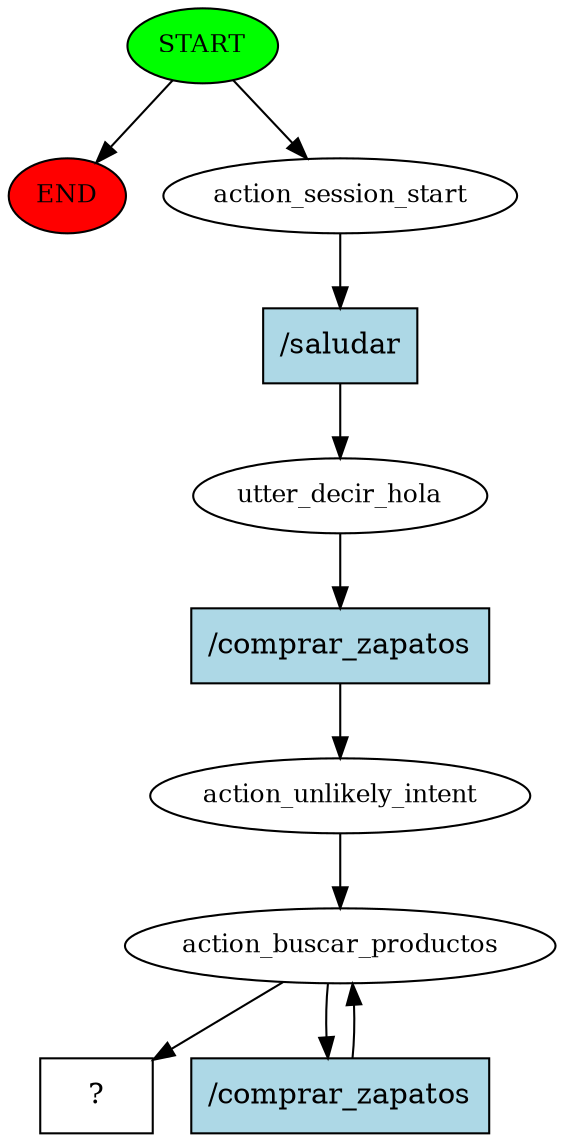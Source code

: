 digraph  {
0 [class="start active", fillcolor=green, fontsize=12, label=START, style=filled];
"-1" [class=end, fillcolor=red, fontsize=12, label=END, style=filled];
1 [class=active, fontsize=12, label=action_session_start];
2 [class=active, fontsize=12, label=utter_decir_hola];
3 [class=active, fontsize=12, label=action_unlikely_intent];
4 [class=active, fontsize=12, label=action_buscar_productos];
14 [class="intent dashed active", label="  ?  ", shape=rect];
15 [class="intent active", fillcolor=lightblue, label="/saludar", shape=rect, style=filled];
16 [class="intent active", fillcolor=lightblue, label="/comprar_zapatos", shape=rect, style=filled];
17 [class="intent active", fillcolor=lightblue, label="/comprar_zapatos", shape=rect, style=filled];
0 -> "-1"  [class="", key=NONE, label=""];
0 -> 1  [class=active, key=NONE, label=""];
1 -> 15  [class=active, key=0];
2 -> 16  [class=active, key=0];
3 -> 4  [class=active, key=NONE, label=""];
4 -> 14  [class=active, key=NONE, label=""];
4 -> 17  [class=active, key=0];
15 -> 2  [class=active, key=0];
16 -> 3  [class=active, key=0];
17 -> 4  [class=active, key=0];
}
